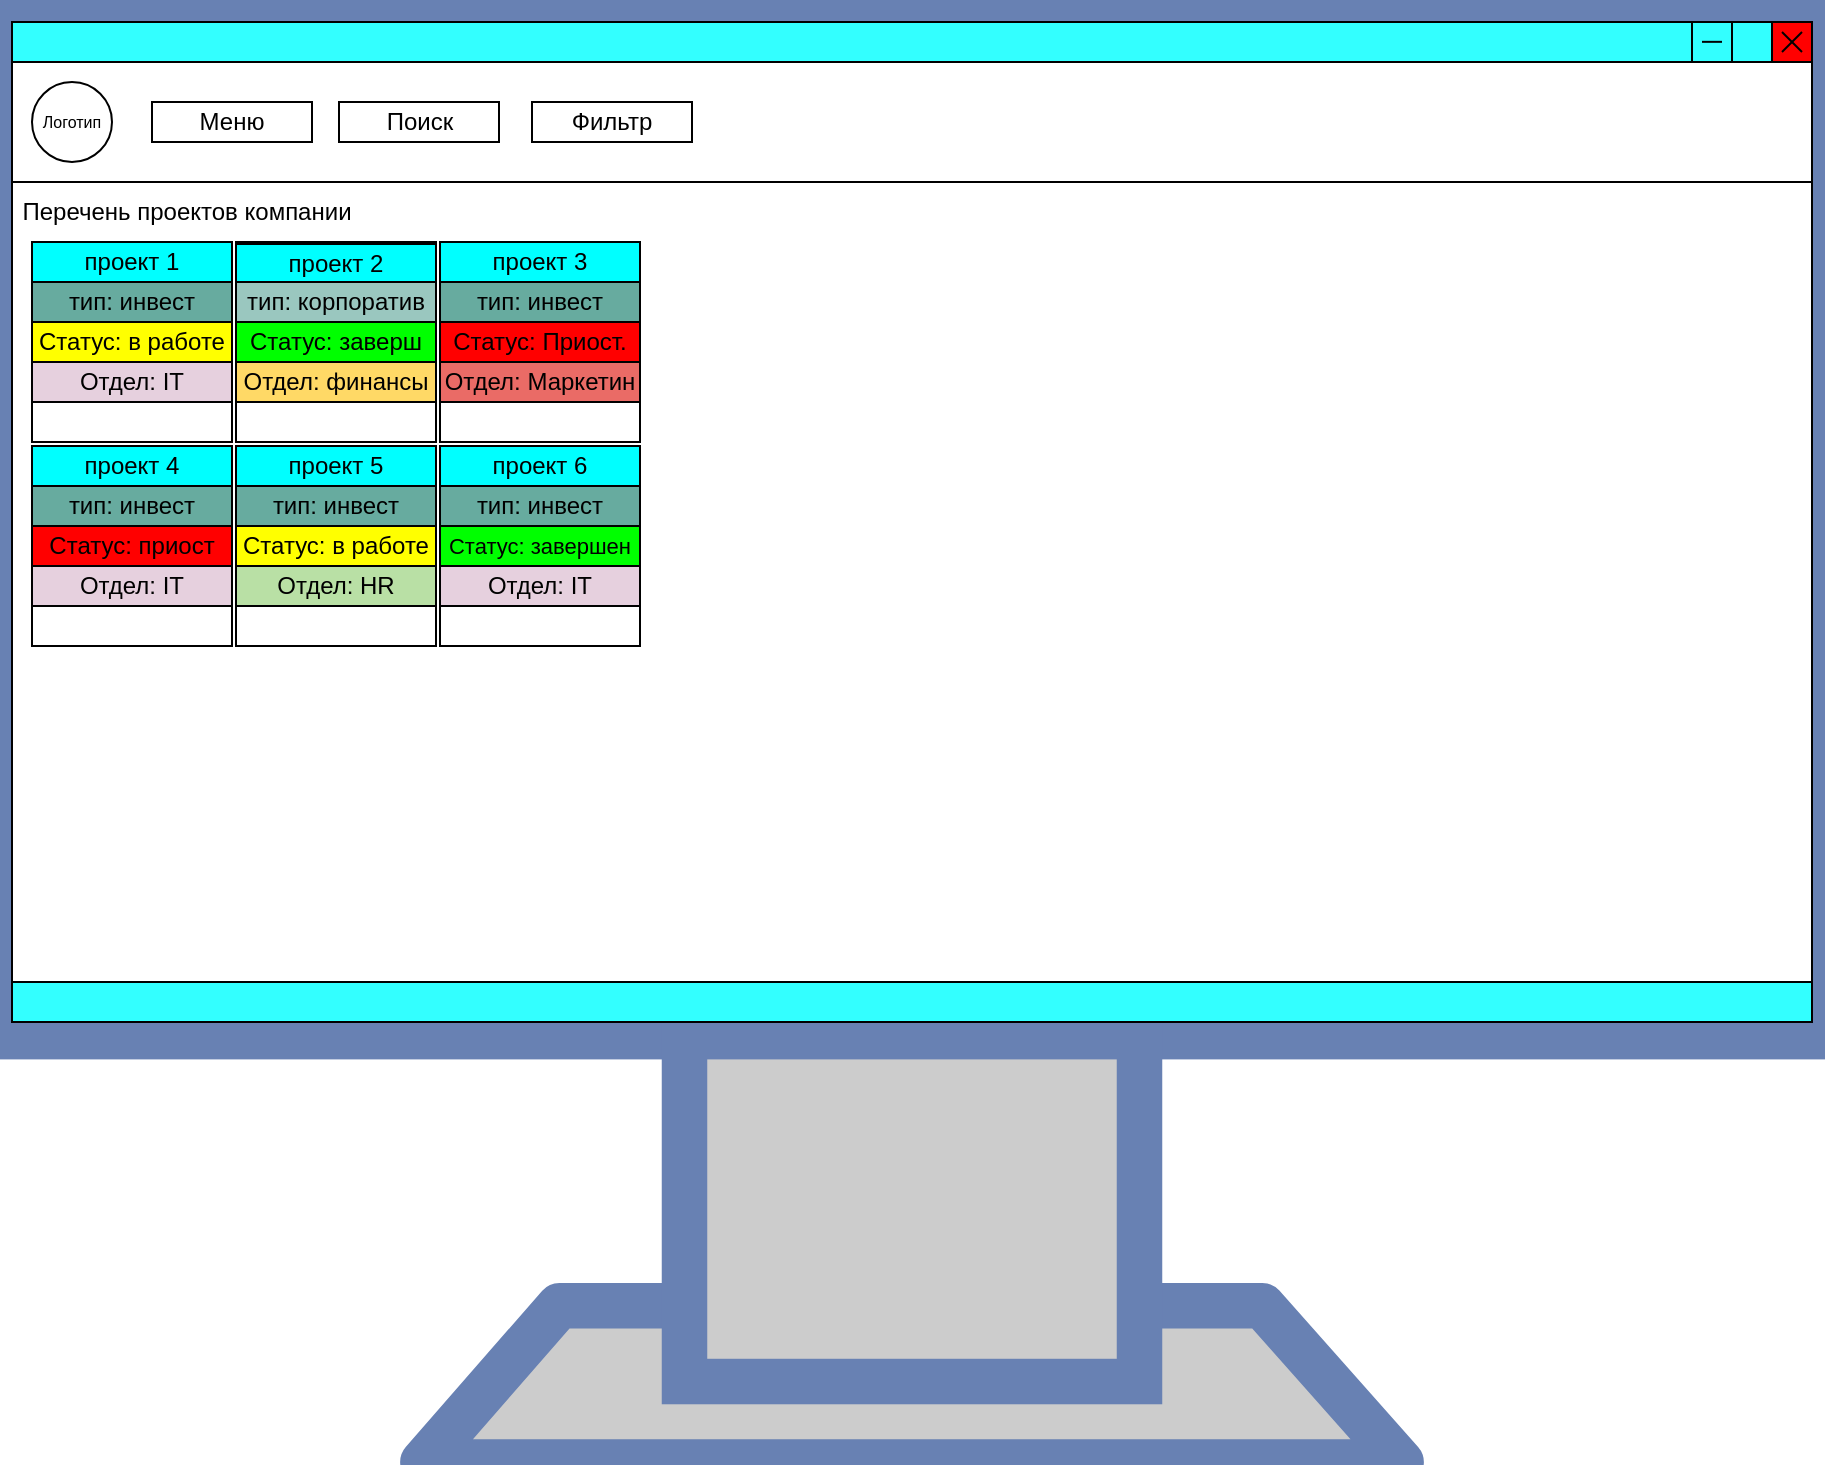<mxfile version="26.0.9" pages="3">
  <diagram name="Страница — 1" id="UEfIHANbcsyNOv-CU1tN">
    <mxGraphModel dx="2257" dy="825" grid="1" gridSize="10" guides="1" tooltips="1" connect="1" arrows="1" fold="1" page="1" pageScale="1" pageWidth="827" pageHeight="1169" math="0" shadow="0">
      <root>
        <mxCell id="0" />
        <mxCell id="1" parent="0" />
        <mxCell id="uPXOOa5ft-vx0bUtMvcS-1" value="" style="fontColor=#0066CC;verticalAlign=top;verticalLabelPosition=bottom;labelPosition=center;align=center;html=1;outlineConnect=0;fillColor=#CCCCCC;strokeColor=#6881B3;gradientColor=none;gradientDirection=north;strokeWidth=2;shape=mxgraph.networks.monitor;" vertex="1" parent="1">
          <mxGeometry x="-135" y="270" width="910" height="730" as="geometry" />
        </mxCell>
        <mxCell id="uPXOOa5ft-vx0bUtMvcS-2" value="" style="rounded=0;whiteSpace=wrap;html=1;fillColor=#33FFFF;gradientColor=none;" vertex="1" parent="1">
          <mxGeometry x="-130" y="280" width="900" height="500" as="geometry" />
        </mxCell>
        <mxCell id="uPXOOa5ft-vx0bUtMvcS-4" value="" style="rounded=0;whiteSpace=wrap;html=1;" vertex="1" parent="1">
          <mxGeometry x="-130" y="300" width="900" height="460" as="geometry" />
        </mxCell>
        <mxCell id="uPXOOa5ft-vx0bUtMvcS-5" value="" style="rounded=0;whiteSpace=wrap;html=1;fillColor=#FF0000;" vertex="1" parent="1">
          <mxGeometry x="750" y="280" width="20" height="20" as="geometry" />
        </mxCell>
        <mxCell id="uPXOOa5ft-vx0bUtMvcS-6" value="" style="rounded=0;whiteSpace=wrap;html=1;fillColor=#33FFFF;" vertex="1" parent="1">
          <mxGeometry x="730" y="280" width="20" height="20" as="geometry" />
        </mxCell>
        <mxCell id="uPXOOa5ft-vx0bUtMvcS-7" value="" style="rounded=0;whiteSpace=wrap;html=1;fillColor=#33FFFF;" vertex="1" parent="1">
          <mxGeometry x="710" y="280" width="20" height="20" as="geometry" />
        </mxCell>
        <mxCell id="uPXOOa5ft-vx0bUtMvcS-8" value="" style="endArrow=none;html=1;rounded=0;" edge="1" parent="1">
          <mxGeometry width="50" height="50" relative="1" as="geometry">
            <mxPoint x="755" y="295" as="sourcePoint" />
            <mxPoint x="765" y="285" as="targetPoint" />
          </mxGeometry>
        </mxCell>
        <mxCell id="uPXOOa5ft-vx0bUtMvcS-9" value="" style="endArrow=none;html=1;rounded=0;" edge="1" parent="1">
          <mxGeometry width="50" height="50" relative="1" as="geometry">
            <mxPoint x="765" y="295" as="sourcePoint" />
            <mxPoint x="755" y="285" as="targetPoint" />
          </mxGeometry>
        </mxCell>
        <mxCell id="uPXOOa5ft-vx0bUtMvcS-10" value="" style="endArrow=none;html=1;rounded=0;" edge="1" parent="1">
          <mxGeometry width="50" height="50" relative="1" as="geometry">
            <mxPoint x="715" y="289.92" as="sourcePoint" />
            <mxPoint x="725" y="289.92" as="targetPoint" />
          </mxGeometry>
        </mxCell>
        <mxCell id="uPXOOa5ft-vx0bUtMvcS-14" value="" style="rounded=0;whiteSpace=wrap;html=1;" vertex="1" parent="1">
          <mxGeometry x="-130" y="300" width="900" height="60" as="geometry" />
        </mxCell>
        <mxCell id="uPXOOa5ft-vx0bUtMvcS-16" value="Логотип" style="ellipse;whiteSpace=wrap;html=1;aspect=fixed;fontSize=8;" vertex="1" parent="1">
          <mxGeometry x="-120" y="310" width="40" height="40" as="geometry" />
        </mxCell>
        <mxCell id="uPXOOa5ft-vx0bUtMvcS-17" value="Перечень проектов компании" style="text;html=1;align=center;verticalAlign=middle;whiteSpace=wrap;rounded=0;" vertex="1" parent="1">
          <mxGeometry x="-135" y="360" width="185" height="30" as="geometry" />
        </mxCell>
        <mxCell id="uPXOOa5ft-vx0bUtMvcS-27" value="" style="whiteSpace=wrap;html=1;aspect=fixed;" vertex="1" parent="1">
          <mxGeometry x="-120" y="390" width="100" height="100" as="geometry" />
        </mxCell>
        <mxCell id="uPXOOa5ft-vx0bUtMvcS-28" value="" style="whiteSpace=wrap;html=1;aspect=fixed;" vertex="1" parent="1">
          <mxGeometry x="-18" y="390" width="100" height="100" as="geometry" />
        </mxCell>
        <mxCell id="uPXOOa5ft-vx0bUtMvcS-29" value="" style="whiteSpace=wrap;html=1;aspect=fixed;" vertex="1" parent="1">
          <mxGeometry x="84" y="390" width="100" height="100" as="geometry" />
        </mxCell>
        <mxCell id="uPXOOa5ft-vx0bUtMvcS-30" value="" style="whiteSpace=wrap;html=1;aspect=fixed;" vertex="1" parent="1">
          <mxGeometry x="-120" y="492" width="100" height="100" as="geometry" />
        </mxCell>
        <mxCell id="uPXOOa5ft-vx0bUtMvcS-31" value="" style="whiteSpace=wrap;html=1;aspect=fixed;" vertex="1" parent="1">
          <mxGeometry x="-18" y="492" width="100" height="100" as="geometry" />
        </mxCell>
        <mxCell id="uPXOOa5ft-vx0bUtMvcS-32" value="" style="whiteSpace=wrap;html=1;aspect=fixed;" vertex="1" parent="1">
          <mxGeometry x="84" y="492" width="100" height="100" as="geometry" />
        </mxCell>
        <mxCell id="uPXOOa5ft-vx0bUtMvcS-33" value="проект 1&lt;span style=&quot;color: rgba(0, 0, 0, 0); font-family: monospace; font-size: 0px; text-align: start; text-wrap: nowrap;&quot;&gt;%3CmxGraphModel%3E%3Croot%3E%3CmxCell%20id%3D%220%22%2F%3E%3CmxCell%20id%3D%221%22%20parent%3D%220%22%2F%3E%3CmxCell%20id%3D%222%22%20value%3D%22%22%20style%3D%22whiteSpace%3Dwrap%3Bhtml%3D1%3Baspect%3Dfixed%3B%22%20vertex%3D%221%22%20parent%3D%221%22%3E%3CmxGeometry%20x%3D%22-120%22%20y%3D%22390%22%20width%3D%22100%22%20height%3D%22100%22%20as%3D%22geometry%22%2F%3E%3C%2FmxCell%3E%3C%2Froot%3E%3C%2FmxGraphModel%3E&lt;/span&gt;" style="rounded=0;whiteSpace=wrap;html=1;fillColor=#00FFFF;" vertex="1" parent="1">
          <mxGeometry x="-120" y="390" width="100" height="20" as="geometry" />
        </mxCell>
        <mxCell id="uPXOOa5ft-vx0bUtMvcS-34" value="проект 3&lt;span style=&quot;color: rgba(0, 0, 0, 0); font-family: monospace; font-size: 0px; text-align: start; text-wrap: nowrap;&quot;&gt;%3CmxGraphModel%3E%3Croot%3E%3CmxCell%20id%3D%220%22%2F%3E%3CmxCell%20id%3D%221%22%20parent%3D%220%22%2F%3E%3CmxCell%20id%3D%222%22%20value%3D%22%22%20style%3D%22whiteSpace%3Dwrap%3Bhtml%3D1%3Baspect%3Dfixed%3B%22%20vertex%3D%221%22%20parent%3D%221%22%3E%3CmxGeometry%20x%3D%22-120%22%20y%3D%22390%22%20width%3D%22100%22%20height%3D%22100%22%20as%3D%22geometry%22%2F%3E%3C%2FmxCell%3E%3C%2Froot%3E%3C%2FmxGraphModel%3E&lt;/span&gt;" style="rounded=0;whiteSpace=wrap;html=1;fillColor=#00FFFF;" vertex="1" parent="1">
          <mxGeometry x="84" y="390" width="100" height="20" as="geometry" />
        </mxCell>
        <mxCell id="uPXOOa5ft-vx0bUtMvcS-35" value="проект 6&lt;span style=&quot;color: rgba(0, 0, 0, 0); font-family: monospace; font-size: 0px; text-align: start; text-wrap: nowrap;&quot;&gt;%3CmxGraphModel%3E%3Croot%3E%3CmxCell%20id%3D%220%22%2F%3E%3CmxCell%20id%3D%221%22%20parent%3D%220%22%2F%3E%3CmxCell%20id%3D%222%22%20value%3D%22%22%20style%3D%22whiteSpace%3Dwrap%3Bhtml%3D1%3Baspect%3Dfixed%3B%22%20vertex%3D%221%22%20parent%3D%221%22%3E%3CmxGeometry%20x%3D%22-120%22%20y%3D%22390%22%20width%3D%22100%22%20height%3D%22100%22%20as%3D%22geometry%22%2F%3E%3C%2FmxCell%3E%3C%2Froot%3E%3C%2FmxGraphModel%3E&lt;/span&gt;" style="rounded=0;whiteSpace=wrap;html=1;fillColor=#00FFFF;" vertex="1" parent="1">
          <mxGeometry x="84" y="492" width="100" height="20" as="geometry" />
        </mxCell>
        <mxCell id="uPXOOa5ft-vx0bUtMvcS-36" value="проект 5&lt;span style=&quot;color: rgba(0, 0, 0, 0); font-family: monospace; font-size: 0px; text-align: start; text-wrap: nowrap;&quot;&gt;%3CmxGraphModel%3E%3Croot%3E%3CmxCell%20id%3D%220%22%2F%3E%3CmxCell%20id%3D%221%22%20parent%3D%220%22%2F%3E%3CmxCell%20id%3D%222%22%20value%3D%22%22%20style%3D%22whiteSpace%3Dwrap%3Bhtml%3D1%3Baspect%3Dfixed%3B%22%20vertex%3D%221%22%20parent%3D%221%22%3E%3CmxGeometry%20x%3D%22-120%22%20y%3D%22390%22%20width%3D%22100%22%20height%3D%22100%22%20as%3D%22geometry%22%2F%3E%3C%2FmxCell%3E%3C%2Froot%3E%3C%2FmxGraphModel%3E&lt;/span&gt;" style="rounded=0;whiteSpace=wrap;html=1;fillColor=#00FFFF;" vertex="1" parent="1">
          <mxGeometry x="-18" y="492" width="100" height="20" as="geometry" />
        </mxCell>
        <mxCell id="uPXOOa5ft-vx0bUtMvcS-37" value="проект 4&lt;span style=&quot;color: rgba(0, 0, 0, 0); font-family: monospace; font-size: 0px; text-align: start; text-wrap: nowrap;&quot;&gt;%3CmxGraphModel%3E%3Croot%3E%3CmxCell%20id%3D%220%22%2F%3E%3CmxCell%20id%3D%221%22%20parent%3D%220%22%2F%3E%3CmxCell%20id%3D%222%22%20value%3D%22%22%20style%3D%22whiteSpace%3Dwrap%3Bhtml%3D1%3Baspect%3Dfixed%3B%22%20vertex%3D%221%22%20parent%3D%221%22%3E%3CmxGeometry%20x%3D%22-120%22%20y%3D%22390%22%20width%3D%22100%22%20height%3D%22100%22%20as%3D%22geometry%22%2F%3E%3C%2FmxCell%3E%3C%2Froot%3E%3C%2FmxGraphModel%3E&lt;/span&gt;" style="rounded=0;whiteSpace=wrap;html=1;fillColor=#00FFFF;" vertex="1" parent="1">
          <mxGeometry x="-120" y="492" width="100" height="20" as="geometry" />
        </mxCell>
        <mxCell id="uPXOOa5ft-vx0bUtMvcS-38" value="проект 2&lt;span style=&quot;color: rgba(0, 0, 0, 0); font-family: monospace; font-size: 0px; text-align: start; text-wrap: nowrap;&quot;&gt;%3CmxGraphModel%3E%3Croot%3E%3CmxCell%20id%3D%220%22%2F%3E%3CmxCell%20id%3D%221%22%20parent%3D%220%22%2F%3E%3CmxCell%20id%3D%222%22%20value%3D%22%22%20style%3D%22whiteSpace%3Dwrap%3Bhtml%3D1%3Baspect%3Dfixed%3B%22%20vertex%3D%221%22%20parent%3D%221%22%3E%3CmxGeometry%20x%3D%22-120%22%20y%3D%22390%22%20width%3D%22100%22%20height%3D%22100%22%20as%3D%22geometry%22%2F%3E%3C%2FmxCell%3E%3C%2Froot%3E%3C%2FmxGraphModel%3E&lt;/span&gt;" style="rounded=0;whiteSpace=wrap;html=1;fillColor=#00FFFF;" vertex="1" parent="1">
          <mxGeometry x="-18" y="391" width="100" height="20" as="geometry" />
        </mxCell>
        <mxCell id="uPXOOa5ft-vx0bUtMvcS-39" value="тип: инвест" style="rounded=0;whiteSpace=wrap;html=1;fillColor=#67AB9F;" vertex="1" parent="1">
          <mxGeometry x="-120" y="410" width="100" height="20" as="geometry" />
        </mxCell>
        <mxCell id="uPXOOa5ft-vx0bUtMvcS-40" value="Статус: в работе" style="rounded=0;whiteSpace=wrap;html=1;fillColor=#FFFF00;" vertex="1" parent="1">
          <mxGeometry x="-120" y="430" width="100" height="20" as="geometry" />
        </mxCell>
        <mxCell id="uPXOOa5ft-vx0bUtMvcS-41" value="Отдел: IT" style="rounded=0;whiteSpace=wrap;html=1;fillColor=#E6D0DE;" vertex="1" parent="1">
          <mxGeometry x="-120" y="450" width="100" height="20" as="geometry" />
        </mxCell>
        <mxCell id="uPXOOa5ft-vx0bUtMvcS-42" value="тип: корпоратив" style="rounded=0;whiteSpace=wrap;html=1;fillColor=#9AC7BF;" vertex="1" parent="1">
          <mxGeometry x="-18" y="410" width="100" height="20" as="geometry" />
        </mxCell>
        <mxCell id="uPXOOa5ft-vx0bUtMvcS-43" value="Статус: заверш" style="rounded=0;whiteSpace=wrap;html=1;fillColor=#00FF00;" vertex="1" parent="1">
          <mxGeometry x="-18" y="430" width="100" height="20" as="geometry" />
        </mxCell>
        <mxCell id="uPXOOa5ft-vx0bUtMvcS-44" value="Отдел: финансы" style="rounded=0;whiteSpace=wrap;html=1;fillColor=#FFD966;" vertex="1" parent="1">
          <mxGeometry x="-18" y="450" width="100" height="20" as="geometry" />
        </mxCell>
        <mxCell id="uPXOOa5ft-vx0bUtMvcS-45" value="тип: инвест" style="rounded=0;whiteSpace=wrap;html=1;fillColor=#67AB9F;" vertex="1" parent="1">
          <mxGeometry x="84" y="410" width="100" height="20" as="geometry" />
        </mxCell>
        <mxCell id="uPXOOa5ft-vx0bUtMvcS-46" value="Статус: Приост." style="rounded=0;whiteSpace=wrap;html=1;fillColor=#FF0000;" vertex="1" parent="1">
          <mxGeometry x="84" y="430" width="100" height="20" as="geometry" />
        </mxCell>
        <mxCell id="uPXOOa5ft-vx0bUtMvcS-47" value="Отдел: Маркетин" style="rounded=0;whiteSpace=wrap;html=1;fillColor=#EA6B66;" vertex="1" parent="1">
          <mxGeometry x="84" y="450" width="100" height="20" as="geometry" />
        </mxCell>
        <mxCell id="uPXOOa5ft-vx0bUtMvcS-48" value="тип: инвест" style="rounded=0;whiteSpace=wrap;html=1;fillColor=#67AB9F;" vertex="1" parent="1">
          <mxGeometry x="84" y="512" width="100" height="20" as="geometry" />
        </mxCell>
        <mxCell id="uPXOOa5ft-vx0bUtMvcS-49" value="&lt;font style=&quot;font-size: 11px;&quot;&gt;Статус: завершен&lt;/font&gt;" style="rounded=0;whiteSpace=wrap;html=1;fillColor=#00FF00;" vertex="1" parent="1">
          <mxGeometry x="84" y="532" width="100" height="20" as="geometry" />
        </mxCell>
        <mxCell id="uPXOOa5ft-vx0bUtMvcS-50" value="Отдел: IT" style="rounded=0;whiteSpace=wrap;html=1;fillColor=#E6D0DE;" vertex="1" parent="1">
          <mxGeometry x="84" y="552" width="100" height="20" as="geometry" />
        </mxCell>
        <mxCell id="uPXOOa5ft-vx0bUtMvcS-51" value="тип: инвест" style="rounded=0;whiteSpace=wrap;html=1;fillColor=#67AB9F;" vertex="1" parent="1">
          <mxGeometry x="-18" y="512" width="100" height="20" as="geometry" />
        </mxCell>
        <mxCell id="uPXOOa5ft-vx0bUtMvcS-52" value="Статус: в работе" style="rounded=0;whiteSpace=wrap;html=1;fillColor=#FFFF00;" vertex="1" parent="1">
          <mxGeometry x="-18" y="532" width="100" height="20" as="geometry" />
        </mxCell>
        <mxCell id="uPXOOa5ft-vx0bUtMvcS-53" value="Отдел: HR" style="rounded=0;whiteSpace=wrap;html=1;fillColor=#B9E0A5;" vertex="1" parent="1">
          <mxGeometry x="-18" y="552" width="100" height="20" as="geometry" />
        </mxCell>
        <mxCell id="uPXOOa5ft-vx0bUtMvcS-54" value="тип: инвест" style="rounded=0;whiteSpace=wrap;html=1;fillColor=#67AB9F;" vertex="1" parent="1">
          <mxGeometry x="-120" y="512" width="100" height="20" as="geometry" />
        </mxCell>
        <mxCell id="uPXOOa5ft-vx0bUtMvcS-55" value="Статус: приост" style="rounded=0;whiteSpace=wrap;html=1;fillColor=#FF0000;" vertex="1" parent="1">
          <mxGeometry x="-120" y="532" width="100" height="20" as="geometry" />
        </mxCell>
        <mxCell id="uPXOOa5ft-vx0bUtMvcS-56" value="Отдел: IT" style="rounded=0;whiteSpace=wrap;html=1;fillColor=#E6D0DE;" vertex="1" parent="1">
          <mxGeometry x="-120" y="552" width="100" height="20" as="geometry" />
        </mxCell>
        <mxCell id="MCLhnKrlaNXqN0JRqumL-1" value="Меню" style="rounded=0;whiteSpace=wrap;html=1;" vertex="1" parent="1">
          <mxGeometry x="-60" y="320" width="80" height="20" as="geometry" />
        </mxCell>
        <mxCell id="MCLhnKrlaNXqN0JRqumL-2" value="Поиск" style="rounded=0;whiteSpace=wrap;html=1;" vertex="1" parent="1">
          <mxGeometry x="33.5" y="320" width="80" height="20" as="geometry" />
        </mxCell>
        <mxCell id="MCLhnKrlaNXqN0JRqumL-3" value="Фильтр" style="rounded=0;whiteSpace=wrap;html=1;" vertex="1" parent="1">
          <mxGeometry x="130" y="320" width="80" height="20" as="geometry" />
        </mxCell>
      </root>
    </mxGraphModel>
  </diagram>
  <diagram id="kqtxQI3SDFBTTfoPvkWn" name="Страница — 2">
    <mxGraphModel dx="4076" dy="920" grid="1" gridSize="10" guides="1" tooltips="1" connect="1" arrows="1" fold="1" page="1" pageScale="1" pageWidth="827" pageHeight="1169" math="0" shadow="0">
      <root>
        <mxCell id="0" />
        <mxCell id="1" parent="0" />
        <mxCell id="K-C7AdIlWcm5XO7sy-5D-126" value="" style="fontColor=#0066CC;verticalAlign=top;verticalLabelPosition=bottom;labelPosition=center;align=center;html=1;outlineConnect=0;fillColor=#CCCCCC;strokeColor=#6881B3;gradientColor=none;gradientDirection=north;strokeWidth=2;shape=mxgraph.networks.monitor;movable=0;resizable=0;rotatable=0;deletable=0;editable=0;locked=1;connectable=0;" vertex="1" parent="1">
          <mxGeometry x="-1810" y="190" width="910" height="730" as="geometry" />
        </mxCell>
        <mxCell id="K-C7AdIlWcm5XO7sy-5D-127" value="" style="rounded=0;whiteSpace=wrap;html=1;fillColor=#33FFFF;gradientColor=none;movable=0;resizable=0;rotatable=0;deletable=0;editable=0;locked=1;connectable=0;" vertex="1" parent="1">
          <mxGeometry x="-1805" y="200" width="900" height="500" as="geometry" />
        </mxCell>
        <mxCell id="K-C7AdIlWcm5XO7sy-5D-128" value="" style="rounded=0;whiteSpace=wrap;html=1;movable=0;resizable=0;rotatable=0;deletable=0;editable=0;locked=1;connectable=0;" vertex="1" parent="1">
          <mxGeometry x="-1805" y="220" width="900" height="460" as="geometry" />
        </mxCell>
        <mxCell id="K-C7AdIlWcm5XO7sy-5D-129" value="" style="rounded=0;whiteSpace=wrap;html=1;fillColor=#FF0000;movable=0;resizable=0;rotatable=0;deletable=0;editable=0;locked=1;connectable=0;" vertex="1" parent="1">
          <mxGeometry x="-925" y="200" width="20" height="20" as="geometry" />
        </mxCell>
        <mxCell id="K-C7AdIlWcm5XO7sy-5D-130" value="" style="rounded=0;whiteSpace=wrap;html=1;fillColor=#33FFFF;movable=0;resizable=0;rotatable=0;deletable=0;editable=0;locked=1;connectable=0;" vertex="1" parent="1">
          <mxGeometry x="-945" y="200" width="20" height="20" as="geometry" />
        </mxCell>
        <mxCell id="K-C7AdIlWcm5XO7sy-5D-131" value="" style="rounded=0;whiteSpace=wrap;html=1;fillColor=#33FFFF;movable=0;resizable=0;rotatable=0;deletable=0;editable=0;locked=1;connectable=0;" vertex="1" parent="1">
          <mxGeometry x="-965" y="200" width="20" height="20" as="geometry" />
        </mxCell>
        <mxCell id="K-C7AdIlWcm5XO7sy-5D-132" value="" style="endArrow=none;html=1;rounded=0;movable=0;resizable=0;rotatable=0;deletable=0;editable=0;locked=1;connectable=0;" edge="1" parent="1">
          <mxGeometry width="50" height="50" relative="1" as="geometry">
            <mxPoint x="-920" y="215" as="sourcePoint" />
            <mxPoint x="-910" y="205" as="targetPoint" />
          </mxGeometry>
        </mxCell>
        <mxCell id="K-C7AdIlWcm5XO7sy-5D-133" value="" style="endArrow=none;html=1;rounded=0;movable=0;resizable=0;rotatable=0;deletable=0;editable=0;locked=1;connectable=0;" edge="1" parent="1">
          <mxGeometry width="50" height="50" relative="1" as="geometry">
            <mxPoint x="-910" y="215" as="sourcePoint" />
            <mxPoint x="-920" y="205" as="targetPoint" />
          </mxGeometry>
        </mxCell>
        <mxCell id="K-C7AdIlWcm5XO7sy-5D-134" value="" style="endArrow=none;html=1;rounded=0;movable=0;resizable=0;rotatable=0;deletable=0;editable=0;locked=1;connectable=0;" edge="1" parent="1">
          <mxGeometry width="50" height="50" relative="1" as="geometry">
            <mxPoint x="-960" y="209.92" as="sourcePoint" />
            <mxPoint x="-950" y="209.92" as="targetPoint" />
          </mxGeometry>
        </mxCell>
        <mxCell id="K-C7AdIlWcm5XO7sy-5D-135" value="" style="rounded=0;whiteSpace=wrap;html=1;movable=0;resizable=0;rotatable=0;deletable=0;editable=0;locked=1;connectable=0;" vertex="1" parent="1">
          <mxGeometry x="-1805" y="220" width="900" height="60" as="geometry" />
        </mxCell>
        <mxCell id="K-C7AdIlWcm5XO7sy-5D-136" value="Логотип" style="ellipse;whiteSpace=wrap;html=1;aspect=fixed;fontSize=8;movable=0;resizable=0;rotatable=0;deletable=0;editable=0;locked=1;connectable=0;" vertex="1" parent="1">
          <mxGeometry x="-1795" y="230" width="40" height="40" as="geometry" />
        </mxCell>
        <mxCell id="K-C7AdIlWcm5XO7sy-5D-137" value="&lt;font style=&quot;font-size: 10px;&quot;&gt;Название проекта&lt;/font&gt;" style="rounded=0;whiteSpace=wrap;html=1;movable=0;resizable=0;rotatable=0;deletable=0;editable=0;locked=1;connectable=0;" vertex="1" parent="1">
          <mxGeometry x="-1795" y="280" width="93" height="20" as="geometry" />
        </mxCell>
        <mxCell id="K-C7AdIlWcm5XO7sy-5D-138" value="Руководитель" style="rounded=0;whiteSpace=wrap;html=1;movable=0;resizable=0;rotatable=0;deletable=0;editable=0;locked=1;connectable=0;" vertex="1" parent="1">
          <mxGeometry x="-1702" y="280" width="90" height="20" as="geometry" />
        </mxCell>
        <mxCell id="K-C7AdIlWcm5XO7sy-5D-139" value="Сроки" style="rounded=0;whiteSpace=wrap;html=1;movable=0;resizable=0;rotatable=0;deletable=0;editable=0;locked=1;connectable=0;" vertex="1" parent="1">
          <mxGeometry x="-1612" y="280" width="90" height="20" as="geometry" />
        </mxCell>
        <mxCell id="K-C7AdIlWcm5XO7sy-5D-140" value="Статус" style="rounded=0;whiteSpace=wrap;html=1;movable=0;resizable=0;rotatable=0;deletable=0;editable=0;locked=1;connectable=0;" vertex="1" parent="1">
          <mxGeometry x="-1522" y="280" width="83" height="20" as="geometry" />
        </mxCell>
        <mxCell id="K-C7AdIlWcm5XO7sy-5D-141" value="" style="rounded=0;whiteSpace=wrap;html=1;movable=0;resizable=0;rotatable=0;deletable=0;editable=0;locked=1;connectable=0;" vertex="1" parent="1">
          <mxGeometry x="-1795" y="330" width="393" height="80" as="geometry" />
        </mxCell>
        <mxCell id="K-C7AdIlWcm5XO7sy-5D-142" value="Планирование" style="rounded=0;whiteSpace=wrap;html=1;movable=0;resizable=0;rotatable=0;deletable=0;editable=0;locked=1;connectable=0;" vertex="1" parent="1">
          <mxGeometry x="-1795" y="310" width="90" height="20" as="geometry" />
        </mxCell>
        <mxCell id="K-C7AdIlWcm5XO7sy-5D-143" value="Задача Х&lt;br&gt;Руководитель:&amp;nbsp; A&lt;div&gt;&lt;span style=&quot;background-color: transparent; color: light-dark(rgb(0, 0, 0), rgb(255, 255, 255));&quot;&gt;Сроки: дата&lt;/span&gt;&lt;span style=&quot;background-color: transparent; text-wrap: nowrap; color: rgba(0, 0, 0, 0); font-family: monospace; font-size: 0px; text-align: start;&quot;&gt;%3CmxGraphModel%3E%3Croot%3E%3CmxCell%20id%3D%220%22%2F%3E%3CmxCell%20id%3D%221%22%20parent%3D%220%22%2F%3E%3CmxCell%20id%3D%222%22%20value%3D%22%22%20style%3D%22whiteSpace%3Dwrap%3Bhtml%3D1%3Baspect%3Dfixed%3B%22%20vertex%3D%221%22%20parent%3D%221%22%3E%3CmxGeometry%20x%3D%22-853%22%20y%3D%22330%22%20width%3D%2280%22%20height%3D%2280%22%20as%3D%22geometry%22%2F%3E%3C%2FmxCell%3E%3C%2Froot%3E%3C%2FmxGraphModel%3E&lt;/span&gt;&lt;/div&gt;" style="rounded=0;whiteSpace=wrap;html=1;movable=0;resizable=0;rotatable=0;deletable=0;editable=0;locked=1;connectable=0;" vertex="1" parent="1">
          <mxGeometry x="-1795" y="330" width="133" height="80" as="geometry" />
        </mxCell>
        <mxCell id="K-C7AdIlWcm5XO7sy-5D-144" value="Задача Y&lt;br&gt;Руководитель: B&lt;div&gt;Сроки: дата&lt;span style=&quot;color: rgba(0, 0, 0, 0); font-family: monospace; font-size: 0px; text-align: start; text-wrap: nowrap; background-color: transparent;&quot;&gt;%3CmxGraphModel%3E%3Croot%3E%3CmxCell%20id%3D%220%22%2F%3E%3CmxCell%20id%3D%221%22%20parent%3D%220%22%2F%3E%3CmxCell%20id%3D%222%22%20value%3D%22%22%20style%3D%22whiteSpace%3Dwrap%3Bhtml%3D1%3Baspect%3Dfixed%3B%22%20vertex%3D%221%22%20parent%3D%221%22%3E%3CmxGeometry%20x%3D%22-853%22%20y%3D%22330%22%20width%3D%2280%22%20height%3D%2280%22%20as%3D%22geometry%22%2F%3E%3C%2FmxCell%3E%3C%2Froot%3E%3C%2FmxGraphModel%3E&lt;/span&gt;&lt;/div&gt;" style="rounded=0;whiteSpace=wrap;html=1;movable=0;resizable=0;rotatable=0;deletable=0;editable=0;locked=1;connectable=0;" vertex="1" parent="1">
          <mxGeometry x="-1662" y="330" width="133" height="80" as="geometry" />
        </mxCell>
        <mxCell id="K-C7AdIlWcm5XO7sy-5D-145" value="Задача Z&lt;br&gt;Руководитель: C&lt;div&gt;&lt;span style=&quot;background-color: transparent; color: light-dark(rgb(0, 0, 0), rgb(255, 255, 255));&quot;&gt;Сроки: дата&lt;/span&gt;&lt;span style=&quot;background-color: transparent; text-wrap: nowrap; color: rgba(0, 0, 0, 0); font-family: monospace; font-size: 0px; text-align: start;&quot;&gt;%3CmxGraphModel%3E%3Croot%3E%3CmxCell%20id%3D%220%22%2F%3E%3CmxCell%20id%3D%221%22%20parent%3D%220%22%2F%3E%3CmxCell%20id%3D%222%22%20value%3D%22%22%20style%3D%22whiteSpace%3Dwrap%3Bhtml%3D1%3Baspect%3Dfixed%3B%22%20vertex%3D%221%22%20parent%3D%221%22%3E%3CmxGeometry%20x%3D%22-853%22%20y%3D%22330%22%20width%3D%2280%22%20height%3D%2280%22%20as%3D%22geometry%22%2F%3E%3C%2FmxCell%3E%3C%2Froot%3E%3C%2FmxGraphModel%3E&lt;/span&gt;&lt;/div&gt;" style="rounded=0;whiteSpace=wrap;html=1;movable=0;resizable=0;rotatable=0;deletable=0;editable=0;locked=1;connectable=0;" vertex="1" parent="1">
          <mxGeometry x="-1532" y="330" width="133" height="80" as="geometry" />
        </mxCell>
        <mxCell id="K-C7AdIlWcm5XO7sy-5D-146" value="" style="rounded=0;whiteSpace=wrap;html=1;movable=0;resizable=0;rotatable=0;deletable=0;editable=0;locked=1;connectable=0;" vertex="1" parent="1">
          <mxGeometry x="-1795" y="440" width="393" height="80" as="geometry" />
        </mxCell>
        <mxCell id="K-C7AdIlWcm5XO7sy-5D-147" value="Разработка" style="rounded=0;whiteSpace=wrap;html=1;movable=0;resizable=0;rotatable=0;deletable=0;editable=0;locked=1;connectable=0;" vertex="1" parent="1">
          <mxGeometry x="-1795" y="420" width="90" height="20" as="geometry" />
        </mxCell>
        <mxCell id="K-C7AdIlWcm5XO7sy-5D-148" value="Задача Y&lt;br&gt;Руководитель: B&lt;div&gt;Сроки: дата&lt;span style=&quot;color: rgba(0, 0, 0, 0); font-family: monospace; font-size: 0px; text-align: start; text-wrap: nowrap; background-color: transparent;&quot;&gt;%3CmxGraphModel%3E%3Croot%3E%3CmxCell%20id%3D%220%22%2F%3E%3CmxCell%20id%3D%221%22%20parent%3D%220%22%2F%3E%3CmxCell%20id%3D%222%22%20value%3D%22%22%20style%3D%22whiteSpace%3Dwrap%3Bhtml%3D1%3Baspect%3Dfixed%3B%22%20vertex%3D%221%22%20parent%3D%221%22%3E%3CmxGeometry%20x%3D%22-853%22%20y%3D%22330%22%20width%3D%2280%22%20height%3D%2280%22%20as%3D%22geometry%22%2F%3E%3C%2FmxCell%3E%3C%2Froot%3E%3C%2FmxGraphModel%3E&lt;/span&gt;&lt;/div&gt;" style="rounded=0;whiteSpace=wrap;html=1;movable=0;resizable=0;rotatable=0;deletable=0;editable=0;locked=1;connectable=0;" vertex="1" parent="1">
          <mxGeometry x="-1662" y="440" width="133" height="80" as="geometry" />
        </mxCell>
        <mxCell id="K-C7AdIlWcm5XO7sy-5D-149" value="Задача Z&lt;br&gt;Руководитель: C&lt;div&gt;&lt;span style=&quot;background-color: transparent; color: light-dark(rgb(0, 0, 0), rgb(255, 255, 255));&quot;&gt;Сроки: дата&lt;/span&gt;&lt;span style=&quot;background-color: transparent; text-wrap: nowrap; color: rgba(0, 0, 0, 0); font-family: monospace; font-size: 0px; text-align: start;&quot;&gt;%3CmxGraphModel%3E%3Croot%3E%3CmxCell%20id%3D%220%22%2F%3E%3CmxCell%20id%3D%221%22%20parent%3D%220%22%2F%3E%3CmxCell%20id%3D%222%22%20value%3D%22%22%20style%3D%22whiteSpace%3Dwrap%3Bhtml%3D1%3Baspect%3Dfixed%3B%22%20vertex%3D%221%22%20parent%3D%221%22%3E%3CmxGeometry%20x%3D%22-853%22%20y%3D%22330%22%20width%3D%2280%22%20height%3D%2280%22%20as%3D%22geometry%22%2F%3E%3C%2FmxCell%3E%3C%2Froot%3E%3C%2FmxGraphModel%3E&lt;/span&gt;&lt;/div&gt;" style="rounded=0;whiteSpace=wrap;html=1;movable=0;resizable=0;rotatable=0;deletable=0;editable=0;locked=1;connectable=0;" vertex="1" parent="1">
          <mxGeometry x="-1532" y="440" width="133" height="80" as="geometry" />
        </mxCell>
        <mxCell id="K-C7AdIlWcm5XO7sy-5D-150" value="" style="rounded=0;whiteSpace=wrap;html=1;movable=0;resizable=0;rotatable=0;deletable=0;editable=0;locked=1;connectable=0;" vertex="1" parent="1">
          <mxGeometry x="-1795" y="555" width="393" height="80" as="geometry" />
        </mxCell>
        <mxCell id="K-C7AdIlWcm5XO7sy-5D-151" value="Тестирование" style="rounded=0;whiteSpace=wrap;html=1;movable=0;resizable=0;rotatable=0;deletable=0;editable=0;locked=1;connectable=0;" vertex="1" parent="1">
          <mxGeometry x="-1795" y="535" width="90" height="20" as="geometry" />
        </mxCell>
        <mxCell id="K-C7AdIlWcm5XO7sy-5D-152" value="Задача Y&lt;br&gt;Руководитель: B&lt;div&gt;Сроки: дата&lt;span style=&quot;color: rgba(0, 0, 0, 0); font-family: monospace; font-size: 0px; text-align: start; text-wrap: nowrap; background-color: transparent;&quot;&gt;%3CmxGraphModel%3E%3Croot%3E%3CmxCell%20id%3D%220%22%2F%3E%3CmxCell%20id%3D%221%22%20parent%3D%220%22%2F%3E%3CmxCell%20id%3D%222%22%20value%3D%22%22%20style%3D%22whiteSpace%3Dwrap%3Bhtml%3D1%3Baspect%3Dfixed%3B%22%20vertex%3D%221%22%20parent%3D%221%22%3E%3CmxGeometry%20x%3D%22-853%22%20y%3D%22330%22%20width%3D%2280%22%20height%3D%2280%22%20as%3D%22geometry%22%2F%3E%3C%2FmxCell%3E%3C%2Froot%3E%3C%2FmxGraphModel%3E&lt;/span&gt;&lt;/div&gt;" style="rounded=0;whiteSpace=wrap;html=1;movable=0;resizable=0;rotatable=0;deletable=0;editable=0;locked=1;connectable=0;" vertex="1" parent="1">
          <mxGeometry x="-1662" y="555" width="133" height="80" as="geometry" />
        </mxCell>
        <mxCell id="K-C7AdIlWcm5XO7sy-5D-153" value="Задача Z&lt;br&gt;Руководитель: C&lt;div&gt;&lt;span style=&quot;background-color: transparent; color: light-dark(rgb(0, 0, 0), rgb(255, 255, 255));&quot;&gt;Сроки: дата&lt;/span&gt;&lt;span style=&quot;background-color: transparent; text-wrap: nowrap; color: rgba(0, 0, 0, 0); font-family: monospace; font-size: 0px; text-align: start;&quot;&gt;%3CmxGraphModel%3E%3Croot%3E%3CmxCell%20id%3D%220%22%2F%3E%3CmxCell%20id%3D%221%22%20parent%3D%220%22%2F%3E%3CmxCell%20id%3D%222%22%20value%3D%22%22%20style%3D%22whiteSpace%3Dwrap%3Bhtml%3D1%3Baspect%3Dfixed%3B%22%20vertex%3D%221%22%20parent%3D%221%22%3E%3CmxGeometry%20x%3D%22-853%22%20y%3D%22330%22%20width%3D%2280%22%20height%3D%2280%22%20as%3D%22geometry%22%2F%3E%3C%2FmxCell%3E%3C%2Froot%3E%3C%2FmxGraphModel%3E&lt;/span&gt;&lt;/div&gt;" style="rounded=0;whiteSpace=wrap;html=1;movable=0;resizable=0;rotatable=0;deletable=0;editable=0;locked=1;connectable=0;" vertex="1" parent="1">
          <mxGeometry x="-1532" y="555" width="133" height="80" as="geometry" />
        </mxCell>
        <mxCell id="K-C7AdIlWcm5XO7sy-5D-154" value="Задача Х&lt;br&gt;Руководитель:&amp;nbsp; A&lt;div&gt;&lt;span style=&quot;background-color: transparent; color: light-dark(rgb(0, 0, 0), rgb(255, 255, 255));&quot;&gt;Сроки: дата&lt;/span&gt;&lt;span style=&quot;background-color: transparent; text-wrap: nowrap; color: rgba(0, 0, 0, 0); font-family: monospace; font-size: 0px; text-align: start;&quot;&gt;%3CmxGraphModel%3E%3Croot%3E%3CmxCell%20id%3D%220%22%2F%3E%3CmxCell%20id%3D%221%22%20parent%3D%220%22%2F%3E%3CmxCell%20id%3D%222%22%20value%3D%22%22%20style%3D%22whiteSpace%3Dwrap%3Bhtml%3D1%3Baspect%3Dfixed%3B%22%20vertex%3D%221%22%20parent%3D%221%22%3E%3CmxGeometry%20x%3D%22-853%22%20y%3D%22330%22%20width%3D%2280%22%20height%3D%2280%22%20as%3D%22geometry%22%2F%3E%3C%2FmxCell%3E%3C%2Froot%3E%3C%2FmxGraphModel%3E&lt;/span&gt;&lt;/div&gt;" style="rounded=0;whiteSpace=wrap;html=1;movable=0;resizable=0;rotatable=0;deletable=0;editable=0;locked=1;connectable=0;" vertex="1" parent="1">
          <mxGeometry x="-1795" y="440" width="133" height="80" as="geometry" />
        </mxCell>
        <mxCell id="K-C7AdIlWcm5XO7sy-5D-155" value="Задача Х&lt;br&gt;Руководитель:&amp;nbsp; A&lt;div&gt;&lt;span style=&quot;background-color: transparent; color: light-dark(rgb(0, 0, 0), rgb(255, 255, 255));&quot;&gt;Сроки: дата&lt;/span&gt;&lt;span style=&quot;background-color: transparent; text-wrap: nowrap; color: rgba(0, 0, 0, 0); font-family: monospace; font-size: 0px; text-align: start;&quot;&gt;%3CmxGraphModel%3E%3Croot%3E%3CmxCell%20id%3D%220%22%2F%3E%3CmxCell%20id%3D%221%22%20parent%3D%220%22%2F%3E%3CmxCell%20id%3D%222%22%20value%3D%22%22%20style%3D%22whiteSpace%3Dwrap%3Bhtml%3D1%3Baspect%3Dfixed%3B%22%20vertex%3D%221%22%20parent%3D%221%22%3E%3CmxGeometry%20x%3D%22-853%22%20y%3D%22330%22%20width%3D%2280%22%20height%3D%2280%22%20as%3D%22geometry%22%2F%3E%3C%2FmxCell%3E%3C%2Froot%3E%3C%2FmxGraphModel%3E&lt;/span&gt;&lt;/div&gt;" style="rounded=0;whiteSpace=wrap;html=1;movable=0;resizable=0;rotatable=0;deletable=0;editable=0;locked=1;connectable=0;" vertex="1" parent="1">
          <mxGeometry x="-1795" y="555" width="133" height="80" as="geometry" />
        </mxCell>
        <mxCell id="K-C7AdIlWcm5XO7sy-5D-156" value="Добавить задачу" style="rounded=0;whiteSpace=wrap;html=1;movable=0;resizable=0;rotatable=0;deletable=0;editable=0;locked=1;connectable=0;" vertex="1" parent="1">
          <mxGeometry x="-1692" y="660" width="103" height="20" as="geometry" />
        </mxCell>
        <mxCell id="K-C7AdIlWcm5XO7sy-5D-157" value="Добавить этап" style="rounded=0;whiteSpace=wrap;html=1;movable=0;resizable=0;rotatable=0;deletable=0;editable=0;locked=1;connectable=0;" vertex="1" parent="1">
          <mxGeometry x="-1795" y="660" width="103" height="20" as="geometry" />
        </mxCell>
        <mxCell id="K-C7AdIlWcm5XO7sy-5D-158" value="Меню" style="rounded=0;whiteSpace=wrap;html=1;movable=0;resizable=0;rotatable=0;deletable=0;editable=0;locked=1;connectable=0;" vertex="1" parent="1">
          <mxGeometry x="-1732" y="240" width="80" height="20" as="geometry" />
        </mxCell>
        <mxCell id="K-C7AdIlWcm5XO7sy-5D-159" value="Поиск" style="rounded=0;whiteSpace=wrap;html=1;movable=0;resizable=0;rotatable=0;deletable=0;editable=0;locked=1;connectable=0;" vertex="1" parent="1">
          <mxGeometry x="-1638.5" y="240" width="80" height="20" as="geometry" />
        </mxCell>
        <mxCell id="K-C7AdIlWcm5XO7sy-5D-160" value="Фильтр" style="rounded=0;whiteSpace=wrap;html=1;movable=0;resizable=0;rotatable=0;deletable=0;editable=0;locked=1;connectable=0;" vertex="1" parent="1">
          <mxGeometry x="-1542" y="240" width="80" height="20" as="geometry" />
        </mxCell>
        <mxCell id="K-C7AdIlWcm5XO7sy-5D-161" value="" style="rounded=0;whiteSpace=wrap;html=1;movable=0;resizable=0;rotatable=0;deletable=0;editable=0;locked=1;connectable=0;" vertex="1" parent="1">
          <mxGeometry x="-1392" y="350" width="480" height="320" as="geometry" />
        </mxCell>
        <mxCell id="K-C7AdIlWcm5XO7sy-5D-162" value="" style="rounded=0;whiteSpace=wrap;html=1;fillColor=#FF0000;movable=0;resizable=0;rotatable=0;deletable=0;editable=0;locked=1;connectable=0;" vertex="1" parent="1">
          <mxGeometry x="-932" y="330" width="20" height="20" as="geometry" />
        </mxCell>
        <mxCell id="K-C7AdIlWcm5XO7sy-5D-163" value="" style="endArrow=none;html=1;rounded=0;movable=0;resizable=0;rotatable=0;deletable=0;editable=0;locked=1;connectable=0;" edge="1" parent="1">
          <mxGeometry width="50" height="50" relative="1" as="geometry">
            <mxPoint x="-927" y="345" as="sourcePoint" />
            <mxPoint x="-917" y="335" as="targetPoint" />
          </mxGeometry>
        </mxCell>
        <mxCell id="K-C7AdIlWcm5XO7sy-5D-164" value="" style="endArrow=none;html=1;rounded=0;movable=0;resizable=0;rotatable=0;deletable=0;editable=0;locked=1;connectable=0;" edge="1" parent="1">
          <mxGeometry width="50" height="50" relative="1" as="geometry">
            <mxPoint x="-917" y="345" as="sourcePoint" />
            <mxPoint x="-927" y="335" as="targetPoint" />
          </mxGeometry>
        </mxCell>
        <mxCell id="K-C7AdIlWcm5XO7sy-5D-165" value="Модальное окно" style="rounded=0;whiteSpace=wrap;html=1;movable=0;resizable=0;rotatable=0;deletable=0;editable=0;locked=1;connectable=0;" vertex="1" parent="1">
          <mxGeometry x="-1392" y="330" width="460" height="20" as="geometry" />
        </mxCell>
        <mxCell id="K-C7AdIlWcm5XO7sy-5D-166" value="" style="strokeWidth=1;shadow=0;dashed=0;align=center;html=1;shape=mxgraph.mockup.graphics.rrect;rSize=0;strokeColor=#999999;movable=0;resizable=0;rotatable=0;deletable=0;editable=0;locked=1;connectable=0;" vertex="1" parent="1">
          <mxGeometry x="-1392" y="350" width="480" height="220" as="geometry" />
        </mxCell>
        <mxCell id="K-C7AdIlWcm5XO7sy-5D-167" value="#" style="strokeColor=inherit;fillColor=inherit;gradientColor=inherit;strokeWidth=1;shadow=0;dashed=0;align=center;html=1;shape=mxgraph.mockup.graphics.rrect;rSize=0;fontColor=#666666;movable=0;resizable=0;rotatable=0;deletable=0;editable=0;locked=1;connectable=0;" vertex="1" parent="K-C7AdIlWcm5XO7sy-5D-166">
          <mxGeometry width="16" height="29.333" as="geometry" />
        </mxCell>
        <mxCell id="K-C7AdIlWcm5XO7sy-5D-168" value="Task" style="strokeColor=inherit;fillColor=inherit;gradientColor=inherit;strokeWidth=1;shadow=0;dashed=0;align=center;html=1;shape=mxgraph.mockup.graphics.rrect;rSize=0;fontColor=#666666;movable=0;resizable=0;rotatable=0;deletable=0;editable=0;locked=1;connectable=0;" vertex="1" parent="K-C7AdIlWcm5XO7sy-5D-166">
          <mxGeometry x="16" width="32" height="29.333" as="geometry" />
        </mxCell>
        <mxCell id="K-C7AdIlWcm5XO7sy-5D-169" value="Start" style="strokeColor=inherit;fillColor=inherit;gradientColor=inherit;strokeWidth=1;shadow=0;dashed=0;align=center;html=1;shape=mxgraph.mockup.graphics.rrect;rSize=0;fontColor=#666666;movable=0;resizable=0;rotatable=0;deletable=0;editable=0;locked=1;connectable=0;" vertex="1" parent="K-C7AdIlWcm5XO7sy-5D-166">
          <mxGeometry x="48.0" width="104.0" height="29.333" as="geometry" />
        </mxCell>
        <mxCell id="K-C7AdIlWcm5XO7sy-5D-170" value="Effort" style="strokeColor=inherit;fillColor=inherit;gradientColor=inherit;strokeWidth=1;shadow=0;dashed=0;align=center;html=1;shape=mxgraph.mockup.graphics.rrect;rSize=0;fontColor=#666666;movable=0;resizable=0;rotatable=0;deletable=0;editable=0;locked=1;connectable=0;" vertex="1" parent="K-C7AdIlWcm5XO7sy-5D-166">
          <mxGeometry x="152.0" width="40" height="29.333" as="geometry" />
        </mxCell>
        <mxCell id="K-C7AdIlWcm5XO7sy-5D-171" value="20//10//2014" style="strokeColor=inherit;fillColor=inherit;gradientColor=inherit;strokeWidth=1;shadow=0;dashed=0;align=center;html=1;shape=mxgraph.mockup.graphics.rrect;rSize=0;fontColor=#666666;movable=0;resizable=0;rotatable=0;deletable=0;editable=0;locked=1;connectable=0;" vertex="1" parent="K-C7AdIlWcm5XO7sy-5D-166">
          <mxGeometry x="192.0" width="168.0" height="14.667" as="geometry" />
        </mxCell>
        <mxCell id="K-C7AdIlWcm5XO7sy-5D-172" value="27//10//2014" style="strokeColor=inherit;fillColor=inherit;gradientColor=inherit;strokeWidth=1;shadow=0;dashed=0;align=center;html=1;shape=mxgraph.mockup.graphics.rrect;rSize=0;fontColor=#666666;movable=0;resizable=0;rotatable=0;deletable=0;editable=0;locked=1;connectable=0;" vertex="1" parent="K-C7AdIlWcm5XO7sy-5D-166">
          <mxGeometry x="360.0" width="120.0" height="14.667" as="geometry" />
        </mxCell>
        <mxCell id="K-C7AdIlWcm5XO7sy-5D-173" value="M" style="strokeColor=inherit;fillColor=inherit;gradientColor=inherit;strokeWidth=1;shadow=0;dashed=0;align=center;html=1;shape=mxgraph.mockup.graphics.rrect;rSize=0;;fontColor=#666666;movable=0;resizable=0;rotatable=0;deletable=0;editable=0;locked=1;connectable=0;" vertex="1" parent="K-C7AdIlWcm5XO7sy-5D-166">
          <mxGeometry x="192.0" y="14.667" width="24.0" height="14.667" as="geometry" />
        </mxCell>
        <mxCell id="K-C7AdIlWcm5XO7sy-5D-174" value="T" style="strokeColor=inherit;fillColor=inherit;gradientColor=inherit;strokeWidth=1;shadow=0;dashed=0;align=center;html=1;shape=mxgraph.mockup.graphics.rrect;rSize=0;fontColor=#666666;movable=0;resizable=0;rotatable=0;deletable=0;editable=0;locked=1;connectable=0;" vertex="1" parent="K-C7AdIlWcm5XO7sy-5D-166">
          <mxGeometry x="216.0" y="14.667" width="24.0" height="14.667" as="geometry" />
        </mxCell>
        <mxCell id="K-C7AdIlWcm5XO7sy-5D-175" value="W" style="strokeColor=inherit;fillColor=inherit;gradientColor=inherit;strokeWidth=1;shadow=0;dashed=0;align=center;html=1;shape=mxgraph.mockup.graphics.rrect;rSize=0;fontColor=#666666;movable=0;resizable=0;rotatable=0;deletable=0;editable=0;locked=1;connectable=0;" vertex="1" parent="K-C7AdIlWcm5XO7sy-5D-166">
          <mxGeometry x="240.0" y="14.667" width="24.0" height="14.667" as="geometry" />
        </mxCell>
        <mxCell id="K-C7AdIlWcm5XO7sy-5D-176" value="T" style="strokeColor=inherit;fillColor=inherit;gradientColor=inherit;strokeWidth=1;shadow=0;dashed=0;align=center;html=1;shape=mxgraph.mockup.graphics.rrect;rSize=0;fontColor=#666666;movable=0;resizable=0;rotatable=0;deletable=0;editable=0;locked=1;connectable=0;" vertex="1" parent="K-C7AdIlWcm5XO7sy-5D-166">
          <mxGeometry x="264.0" y="14.667" width="24.0" height="14.667" as="geometry" />
        </mxCell>
        <mxCell id="K-C7AdIlWcm5XO7sy-5D-177" value="F" style="strokeColor=inherit;fillColor=inherit;gradientColor=inherit;strokeWidth=1;shadow=0;dashed=0;align=center;html=1;shape=mxgraph.mockup.graphics.rrect;rSize=0;fontColor=#666666;movable=0;resizable=0;rotatable=0;deletable=0;editable=0;locked=1;connectable=0;" vertex="1" parent="K-C7AdIlWcm5XO7sy-5D-166">
          <mxGeometry x="288" y="14.667" width="24.0" height="14.667" as="geometry" />
        </mxCell>
        <mxCell id="K-C7AdIlWcm5XO7sy-5D-178" value="S" style="strokeColor=inherit;fillColor=inherit;gradientColor=inherit;strokeWidth=1;shadow=0;dashed=0;align=center;html=1;shape=mxgraph.mockup.graphics.rrect;rSize=0;fontColor=#666666;movable=0;resizable=0;rotatable=0;deletable=0;editable=0;locked=1;connectable=0;" vertex="1" parent="K-C7AdIlWcm5XO7sy-5D-166">
          <mxGeometry x="312" y="14.667" width="24.0" height="14.667" as="geometry" />
        </mxCell>
        <mxCell id="K-C7AdIlWcm5XO7sy-5D-179" value="S" style="strokeColor=inherit;fillColor=inherit;gradientColor=inherit;strokeWidth=1;shadow=0;dashed=0;align=center;html=1;shape=mxgraph.mockup.graphics.rrect;rSize=0;fontColor=#666666;movable=0;resizable=0;rotatable=0;deletable=0;editable=0;locked=1;connectable=0;" vertex="1" parent="K-C7AdIlWcm5XO7sy-5D-166">
          <mxGeometry x="336.0" y="14.667" width="24.0" height="14.667" as="geometry" />
        </mxCell>
        <mxCell id="K-C7AdIlWcm5XO7sy-5D-180" value="M" style="strokeColor=inherit;fillColor=inherit;gradientColor=inherit;strokeWidth=1;shadow=0;dashed=0;align=center;html=1;shape=mxgraph.mockup.graphics.rrect;rSize=0;fontColor=#666666;movable=0;resizable=0;rotatable=0;deletable=0;editable=0;locked=1;connectable=0;" vertex="1" parent="K-C7AdIlWcm5XO7sy-5D-166">
          <mxGeometry x="360.0" y="14.667" width="24.0" height="14.667" as="geometry" />
        </mxCell>
        <mxCell id="K-C7AdIlWcm5XO7sy-5D-181" value="T" style="strokeColor=inherit;fillColor=inherit;gradientColor=inherit;strokeWidth=1;shadow=0;dashed=0;align=center;html=1;shape=mxgraph.mockup.graphics.rrect;rSize=0;fontColor=#666666;movable=0;resizable=0;rotatable=0;deletable=0;editable=0;locked=1;connectable=0;" vertex="1" parent="K-C7AdIlWcm5XO7sy-5D-166">
          <mxGeometry x="384.0" y="14.667" width="24.0" height="14.667" as="geometry" />
        </mxCell>
        <mxCell id="K-C7AdIlWcm5XO7sy-5D-182" value="W" style="strokeColor=inherit;fillColor=inherit;gradientColor=inherit;strokeWidth=1;shadow=0;dashed=0;align=center;html=1;shape=mxgraph.mockup.graphics.rrect;rSize=0;fontColor=#666666;movable=0;resizable=0;rotatable=0;deletable=0;editable=0;locked=1;connectable=0;" vertex="1" parent="K-C7AdIlWcm5XO7sy-5D-166">
          <mxGeometry x="408.0" y="14.667" width="24.0" height="14.667" as="geometry" />
        </mxCell>
        <mxCell id="K-C7AdIlWcm5XO7sy-5D-183" value="T" style="strokeColor=inherit;fillColor=inherit;gradientColor=inherit;strokeWidth=1;shadow=0;dashed=0;align=center;html=1;shape=mxgraph.mockup.graphics.rrect;rSize=0;fontColor=#666666;movable=0;resizable=0;rotatable=0;deletable=0;editable=0;locked=1;connectable=0;" vertex="1" parent="K-C7AdIlWcm5XO7sy-5D-166">
          <mxGeometry x="432.0" y="14.667" width="24.0" height="14.667" as="geometry" />
        </mxCell>
        <mxCell id="K-C7AdIlWcm5XO7sy-5D-184" value="F" style="strokeColor=inherit;fillColor=inherit;gradientColor=inherit;strokeWidth=1;shadow=0;dashed=0;align=center;html=1;shape=mxgraph.mockup.graphics.rrect;rSize=0;fontColor=#666666;movable=0;resizable=0;rotatable=0;deletable=0;editable=0;locked=1;connectable=0;" vertex="1" parent="K-C7AdIlWcm5XO7sy-5D-166">
          <mxGeometry x="456.0" y="14.667" width="24.0" height="14.667" as="geometry" />
        </mxCell>
        <mxCell id="K-C7AdIlWcm5XO7sy-5D-185" value="" style="strokeColor=inherit;fillColor=inherit;gradientColor=inherit;strokeWidth=1;shadow=0;dashed=0;align=center;html=1;shape=mxgraph.mockup.graphics.rrect;rSize=0;fontColor=#666666;movable=0;resizable=0;rotatable=0;deletable=0;editable=0;locked=1;connectable=0;" vertex="1" parent="K-C7AdIlWcm5XO7sy-5D-166">
          <mxGeometry y="29.333" width="192.0" height="190.667" as="geometry" />
        </mxCell>
        <mxCell id="K-C7AdIlWcm5XO7sy-5D-186" value="" style="strokeColor=inherit;fillColor=inherit;gradientColor=inherit;strokeWidth=1;shadow=0;dashed=0;align=center;html=1;shape=mxgraph.mockup.graphics.rrect;rSize=0;fontColor=#666666;movable=0;resizable=0;rotatable=0;deletable=0;editable=0;locked=1;connectable=0;" vertex="1" parent="K-C7AdIlWcm5XO7sy-5D-166">
          <mxGeometry x="192.0" y="29.333" width="48.0" height="190.667" as="geometry" />
        </mxCell>
        <mxCell id="K-C7AdIlWcm5XO7sy-5D-187" value="" style="strokeColor=inherit;fillColor=inherit;gradientColor=inherit;strokeWidth=1;shadow=0;dashed=0;align=center;html=1;shape=mxgraph.mockup.graphics.rrect;rSize=0;fontColor=#666666;movable=0;resizable=0;rotatable=0;deletable=0;editable=0;locked=1;connectable=0;" vertex="1" parent="K-C7AdIlWcm5XO7sy-5D-166">
          <mxGeometry x="240.0" y="29.333" width="48.0" height="190.667" as="geometry" />
        </mxCell>
        <mxCell id="K-C7AdIlWcm5XO7sy-5D-188" value="" style="strokeColor=inherit;fillColor=inherit;gradientColor=inherit;strokeWidth=1;shadow=0;dashed=0;align=center;html=1;shape=mxgraph.mockup.graphics.rrect;rSize=0;fontColor=#666666;movable=0;resizable=0;rotatable=0;deletable=0;editable=0;locked=1;connectable=0;" vertex="1" parent="K-C7AdIlWcm5XO7sy-5D-166">
          <mxGeometry x="288" y="29.333" width="48.0" height="190.667" as="geometry" />
        </mxCell>
        <mxCell id="K-C7AdIlWcm5XO7sy-5D-189" value="" style="strokeColor=inherit;fillColor=inherit;gradientColor=inherit;strokeWidth=1;shadow=0;dashed=0;align=center;html=1;shape=mxgraph.mockup.graphics.rrect;rSize=0;fontColor=#666666;movable=0;resizable=0;rotatable=0;deletable=0;editable=0;locked=1;connectable=0;" vertex="1" parent="K-C7AdIlWcm5XO7sy-5D-166">
          <mxGeometry x="336.0" y="29.333" width="48.0" height="190.667" as="geometry" />
        </mxCell>
        <mxCell id="K-C7AdIlWcm5XO7sy-5D-190" value="" style="strokeColor=inherit;fillColor=inherit;gradientColor=inherit;strokeWidth=1;shadow=0;dashed=0;align=center;html=1;shape=mxgraph.mockup.graphics.rrect;rSize=0;fontColor=#666666;movable=0;resizable=0;rotatable=0;deletable=0;editable=0;locked=1;connectable=0;" vertex="1" parent="K-C7AdIlWcm5XO7sy-5D-166">
          <mxGeometry x="384.0" y="29.333" width="48.0" height="190.667" as="geometry" />
        </mxCell>
        <mxCell id="K-C7AdIlWcm5XO7sy-5D-191" value="" style="strokeColor=inherit;fillColor=inherit;gradientColor=inherit;strokeWidth=1;shadow=0;dashed=0;align=center;html=1;shape=mxgraph.mockup.graphics.rrect;rSize=0;fontColor=#666666;movable=0;resizable=0;rotatable=0;deletable=0;editable=0;locked=1;connectable=0;" vertex="1" parent="K-C7AdIlWcm5XO7sy-5D-166">
          <mxGeometry x="432.0" y="29.333" width="48.0" height="190.667" as="geometry" />
        </mxCell>
        <mxCell id="K-C7AdIlWcm5XO7sy-5D-192" value="1" style="strokeWidth=1;shadow=0;dashed=0;align=center;html=1;shape=mxgraph.mockup.graphics.anchor;fontColor=#666666;movable=0;resizable=0;rotatable=0;deletable=0;editable=0;locked=1;connectable=0;" vertex="1" parent="K-C7AdIlWcm5XO7sy-5D-166">
          <mxGeometry y="29.333" width="16" height="14.667" as="geometry" />
        </mxCell>
        <mxCell id="K-C7AdIlWcm5XO7sy-5D-193" value="Task 1" style="strokeWidth=1;shadow=0;dashed=0;align=center;html=1;shape=mxgraph.mockup.graphics.anchor;fontColor=#666666;movable=0;resizable=0;rotatable=0;deletable=0;editable=0;locked=1;connectable=0;" vertex="1" parent="K-C7AdIlWcm5XO7sy-5D-166">
          <mxGeometry x="16" y="29.333" width="32" height="14.667" as="geometry" />
        </mxCell>
        <mxCell id="K-C7AdIlWcm5XO7sy-5D-194" value="20//10//2014 8:00 AM" style="strokeWidth=1;shadow=0;dashed=0;align=center;html=1;shape=mxgraph.mockup.graphics.anchor;fontColor=#666666;movable=0;resizable=0;rotatable=0;deletable=0;editable=0;locked=1;connectable=0;" vertex="1" parent="K-C7AdIlWcm5XO7sy-5D-166">
          <mxGeometry x="48.0" y="29.333" width="104.0" height="14.667" as="geometry" />
        </mxCell>
        <mxCell id="K-C7AdIlWcm5XO7sy-5D-195" value="40h" style="strokeWidth=1;shadow=0;dashed=0;align=center;html=1;shape=mxgraph.mockup.graphics.anchor;fontColor=#666666;movable=0;resizable=0;rotatable=0;deletable=0;editable=0;locked=1;connectable=0;" vertex="1" parent="K-C7AdIlWcm5XO7sy-5D-166">
          <mxGeometry x="152.0" y="29.333" width="40" height="14.667" as="geometry" />
        </mxCell>
        <mxCell id="K-C7AdIlWcm5XO7sy-5D-196" value="2" style="strokeWidth=1;shadow=0;dashed=0;align=center;html=1;shape=mxgraph.mockup.graphics.anchor;fontColor=#666666;movable=0;resizable=0;rotatable=0;deletable=0;editable=0;locked=1;connectable=0;" vertex="1" parent="K-C7AdIlWcm5XO7sy-5D-166">
          <mxGeometry y="44" width="16" height="14.667" as="geometry" />
        </mxCell>
        <mxCell id="K-C7AdIlWcm5XO7sy-5D-197" value="Task 2" style="strokeWidth=1;shadow=0;dashed=0;align=center;html=1;shape=mxgraph.mockup.graphics.anchor;fontColor=#666666;movable=0;resizable=0;rotatable=0;deletable=0;editable=0;locked=1;connectable=0;" vertex="1" parent="K-C7AdIlWcm5XO7sy-5D-166">
          <mxGeometry x="16" y="44" width="32" height="14.667" as="geometry" />
        </mxCell>
        <mxCell id="K-C7AdIlWcm5XO7sy-5D-198" value="20//10//2014 8:00 AM" style="strokeWidth=1;shadow=0;dashed=0;align=center;html=1;shape=mxgraph.mockup.graphics.anchor;fontColor=#666666;movable=0;resizable=0;rotatable=0;deletable=0;editable=0;locked=1;connectable=0;" vertex="1" parent="K-C7AdIlWcm5XO7sy-5D-166">
          <mxGeometry x="48.0" y="44" width="104.0" height="14.667" as="geometry" />
        </mxCell>
        <mxCell id="K-C7AdIlWcm5XO7sy-5D-199" value="40h" style="strokeWidth=1;shadow=0;dashed=0;align=center;html=1;shape=mxgraph.mockup.graphics.anchor;fontColor=#666666;movable=0;resizable=0;rotatable=0;deletable=0;editable=0;locked=1;connectable=0;" vertex="1" parent="K-C7AdIlWcm5XO7sy-5D-166">
          <mxGeometry x="152.0" y="44" width="40" height="14.667" as="geometry" />
        </mxCell>
        <mxCell id="K-C7AdIlWcm5XO7sy-5D-200" value="3" style="strokeWidth=1;shadow=0;dashed=0;align=center;html=1;shape=mxgraph.mockup.graphics.anchor;fontColor=#666666;movable=0;resizable=0;rotatable=0;deletable=0;editable=0;locked=1;connectable=0;" vertex="1" parent="K-C7AdIlWcm5XO7sy-5D-166">
          <mxGeometry y="58.667" width="16" height="14.667" as="geometry" />
        </mxCell>
        <mxCell id="K-C7AdIlWcm5XO7sy-5D-201" value="Task 3" style="strokeWidth=1;shadow=0;dashed=0;align=center;html=1;shape=mxgraph.mockup.graphics.anchor;fontColor=#666666;movable=0;resizable=0;rotatable=0;deletable=0;editable=0;locked=1;connectable=0;" vertex="1" parent="K-C7AdIlWcm5XO7sy-5D-166">
          <mxGeometry x="16" y="58.667" width="32" height="14.667" as="geometry" />
        </mxCell>
        <mxCell id="K-C7AdIlWcm5XO7sy-5D-202" value="20//10//2014 8:00 AM" style="strokeWidth=1;shadow=0;dashed=0;align=center;html=1;shape=mxgraph.mockup.graphics.anchor;fontColor=#666666;movable=0;resizable=0;rotatable=0;deletable=0;editable=0;locked=1;connectable=0;" vertex="1" parent="K-C7AdIlWcm5XO7sy-5D-166">
          <mxGeometry x="48.0" y="58.667" width="104.0" height="14.667" as="geometry" />
        </mxCell>
        <mxCell id="K-C7AdIlWcm5XO7sy-5D-203" value="40h" style="strokeWidth=1;shadow=0;dashed=0;align=center;html=1;shape=mxgraph.mockup.graphics.anchor;fontColor=#666666;movable=0;resizable=0;rotatable=0;deletable=0;editable=0;locked=1;connectable=0;" vertex="1" parent="K-C7AdIlWcm5XO7sy-5D-166">
          <mxGeometry x="152.0" y="58.667" width="40" height="14.667" as="geometry" />
        </mxCell>
        <mxCell id="K-C7AdIlWcm5XO7sy-5D-204" value="4" style="strokeWidth=1;shadow=0;dashed=0;align=center;html=1;shape=mxgraph.mockup.graphics.anchor;fontColor=#666666;movable=0;resizable=0;rotatable=0;deletable=0;editable=0;locked=1;connectable=0;" vertex="1" parent="K-C7AdIlWcm5XO7sy-5D-166">
          <mxGeometry y="73.333" width="16" height="14.667" as="geometry" />
        </mxCell>
        <mxCell id="K-C7AdIlWcm5XO7sy-5D-205" value="Task 4" style="strokeWidth=1;shadow=0;dashed=0;align=center;html=1;shape=mxgraph.mockup.graphics.anchor;fontColor=#666666;movable=0;resizable=0;rotatable=0;deletable=0;editable=0;locked=1;connectable=0;" vertex="1" parent="K-C7AdIlWcm5XO7sy-5D-166">
          <mxGeometry x="16" y="73.333" width="32" height="14.667" as="geometry" />
        </mxCell>
        <mxCell id="K-C7AdIlWcm5XO7sy-5D-206" value="20//10//2014 8:00 AM" style="strokeWidth=1;shadow=0;dashed=0;align=center;html=1;shape=mxgraph.mockup.graphics.anchor;fontColor=#666666;movable=0;resizable=0;rotatable=0;deletable=0;editable=0;locked=1;connectable=0;" vertex="1" parent="K-C7AdIlWcm5XO7sy-5D-166">
          <mxGeometry x="48.0" y="73.333" width="104.0" height="14.667" as="geometry" />
        </mxCell>
        <mxCell id="K-C7AdIlWcm5XO7sy-5D-207" value="40h" style="strokeWidth=1;shadow=0;dashed=0;align=center;html=1;shape=mxgraph.mockup.graphics.anchor;fontColor=#666666;movable=0;resizable=0;rotatable=0;deletable=0;editable=0;locked=1;connectable=0;" vertex="1" parent="K-C7AdIlWcm5XO7sy-5D-166">
          <mxGeometry x="152.0" y="73.333" width="40" height="14.667" as="geometry" />
        </mxCell>
        <mxCell id="K-C7AdIlWcm5XO7sy-5D-208" value="" style="strokeWidth=1;shadow=0;dashed=0;align=center;html=1;shape=mxgraph.mockup.graphics.rrect;rSize=0;strokeColor=none;fillColor=#aaddff;movable=0;resizable=0;rotatable=0;deletable=0;editable=0;locked=1;connectable=0;" vertex="1" parent="K-C7AdIlWcm5XO7sy-5D-166">
          <mxGeometry x="200.0" y="33" width="104.0" height="7.333" as="geometry" />
        </mxCell>
        <mxCell id="K-C7AdIlWcm5XO7sy-5D-209" value="" style="strokeWidth=1;shadow=0;dashed=0;align=center;html=1;shape=mxgraph.mockup.graphics.rrect;rSize=0;strokeColor=none;fillColor=#aaddff;movable=0;resizable=0;rotatable=0;deletable=0;editable=0;locked=1;connectable=0;" vertex="1" parent="K-C7AdIlWcm5XO7sy-5D-166">
          <mxGeometry x="200.0" y="47.667" width="32" height="7.333" as="geometry" />
        </mxCell>
        <mxCell id="K-C7AdIlWcm5XO7sy-5D-210" value="" style="strokeWidth=1;shadow=0;dashed=0;align=center;html=1;shape=mxgraph.mockup.graphics.rrect;rSize=0;strokeColor=none;fillColor=#aaddff;movable=0;resizable=0;rotatable=0;deletable=0;editable=0;locked=1;connectable=0;" vertex="1" parent="K-C7AdIlWcm5XO7sy-5D-166">
          <mxGeometry x="224.0" y="62.333" width="80" height="7.333" as="geometry" />
        </mxCell>
        <mxCell id="K-C7AdIlWcm5XO7sy-5D-211" value="" style="strokeWidth=1;shadow=0;dashed=0;align=center;html=1;shape=mxgraph.mockup.graphics.rrect;rSize=0;strokeColor=none;fillColor=#aaddff;movable=0;resizable=0;rotatable=0;deletable=0;editable=0;locked=1;connectable=0;" vertex="1" parent="K-C7AdIlWcm5XO7sy-5D-166">
          <mxGeometry x="272" y="77" width="56.0" height="7.333" as="geometry" />
        </mxCell>
        <mxCell id="QGm4Sexy_VAf9BOPVTlP-1" value="загрузить информацию из библиотеки" style="rounded=1;whiteSpace=wrap;html=1;" vertex="1" parent="1">
          <mxGeometry x="-1380" y="575" width="250" height="25" as="geometry" />
        </mxCell>
        <mxCell id="QGm4Sexy_VAf9BOPVTlP-2" value="Загрузить регламенты" style="rounded=1;whiteSpace=wrap;html=1;" vertex="1" parent="1">
          <mxGeometry x="-1380" y="608" width="250" height="25" as="geometry" />
        </mxCell>
        <mxCell id="QGm4Sexy_VAf9BOPVTlP-3" value="Загрузить юридическую документацию" style="rounded=1;whiteSpace=wrap;html=1;" vertex="1" parent="1">
          <mxGeometry x="-1380" y="641" width="250" height="25" as="geometry" />
        </mxCell>
      </root>
    </mxGraphModel>
  </diagram>
  <diagram id="_LTfyGzpz8f2M3ddmaql" name="Страница — 3">
    <mxGraphModel dx="2074" dy="1196" grid="1" gridSize="10" guides="1" tooltips="1" connect="1" arrows="1" fold="1" page="1" pageScale="1" pageWidth="827" pageHeight="1169" math="0" shadow="0">
      <root>
        <mxCell id="0" />
        <mxCell id="1" parent="0" />
        <mxCell id="l_9_AtnYxNbwQf72Uuvt-1" value="" style="fontColor=#0066CC;verticalAlign=top;verticalLabelPosition=bottom;labelPosition=center;align=center;html=1;outlineConnect=0;fillColor=#CCCCCC;strokeColor=#6881B3;gradientColor=none;gradientDirection=north;strokeWidth=2;shape=mxgraph.networks.monitor;movable=1;resizable=1;rotatable=1;deletable=1;editable=1;locked=0;connectable=1;" vertex="1" parent="1">
          <mxGeometry x="130" y="210" width="910" height="730" as="geometry" />
        </mxCell>
        <mxCell id="l_9_AtnYxNbwQf72Uuvt-2" value="" style="rounded=0;whiteSpace=wrap;html=1;fillColor=#33FFFF;gradientColor=none;movable=1;resizable=1;rotatable=1;deletable=1;editable=1;locked=0;connectable=1;" vertex="1" parent="1">
          <mxGeometry x="135" y="220" width="900" height="500" as="geometry" />
        </mxCell>
        <mxCell id="l_9_AtnYxNbwQf72Uuvt-3" value="" style="rounded=0;whiteSpace=wrap;html=1;movable=1;resizable=1;rotatable=1;deletable=1;editable=1;locked=0;connectable=1;" vertex="1" parent="1">
          <mxGeometry x="135" y="240" width="900" height="460" as="geometry" />
        </mxCell>
        <mxCell id="l_9_AtnYxNbwQf72Uuvt-4" value="" style="rounded=0;whiteSpace=wrap;html=1;fillColor=#FF0000;movable=1;resizable=1;rotatable=1;deletable=1;editable=1;locked=0;connectable=1;" vertex="1" parent="1">
          <mxGeometry x="1015" y="220" width="20" height="20" as="geometry" />
        </mxCell>
        <mxCell id="l_9_AtnYxNbwQf72Uuvt-5" value="" style="rounded=0;whiteSpace=wrap;html=1;fillColor=#33FFFF;movable=1;resizable=1;rotatable=1;deletable=1;editable=1;locked=0;connectable=1;" vertex="1" parent="1">
          <mxGeometry x="995" y="220" width="20" height="20" as="geometry" />
        </mxCell>
        <mxCell id="l_9_AtnYxNbwQf72Uuvt-6" value="" style="rounded=0;whiteSpace=wrap;html=1;fillColor=#33FFFF;movable=1;resizable=1;rotatable=1;deletable=1;editable=1;locked=0;connectable=1;" vertex="1" parent="1">
          <mxGeometry x="975" y="220" width="20" height="20" as="geometry" />
        </mxCell>
        <mxCell id="l_9_AtnYxNbwQf72Uuvt-7" value="" style="endArrow=none;html=1;rounded=0;movable=1;resizable=1;rotatable=1;deletable=1;editable=1;locked=0;connectable=1;" edge="1" parent="1">
          <mxGeometry width="50" height="50" relative="1" as="geometry">
            <mxPoint x="1020" y="235" as="sourcePoint" />
            <mxPoint x="1030" y="225" as="targetPoint" />
          </mxGeometry>
        </mxCell>
        <mxCell id="l_9_AtnYxNbwQf72Uuvt-8" value="" style="endArrow=none;html=1;rounded=0;movable=1;resizable=1;rotatable=1;deletable=1;editable=1;locked=0;connectable=1;" edge="1" parent="1">
          <mxGeometry width="50" height="50" relative="1" as="geometry">
            <mxPoint x="1030" y="235" as="sourcePoint" />
            <mxPoint x="1020" y="225" as="targetPoint" />
          </mxGeometry>
        </mxCell>
        <mxCell id="l_9_AtnYxNbwQf72Uuvt-9" value="" style="endArrow=none;html=1;rounded=0;movable=1;resizable=1;rotatable=1;deletable=1;editable=1;locked=0;connectable=1;" edge="1" parent="1">
          <mxGeometry width="50" height="50" relative="1" as="geometry">
            <mxPoint x="980" y="229.92" as="sourcePoint" />
            <mxPoint x="990" y="229.92" as="targetPoint" />
          </mxGeometry>
        </mxCell>
        <mxCell id="l_9_AtnYxNbwQf72Uuvt-10" value="" style="rounded=0;whiteSpace=wrap;html=1;movable=1;resizable=1;rotatable=1;deletable=1;editable=1;locked=0;connectable=1;" vertex="1" parent="1">
          <mxGeometry x="135" y="240" width="900" height="60" as="geometry" />
        </mxCell>
        <mxCell id="l_9_AtnYxNbwQf72Uuvt-11" value="Логотип" style="ellipse;whiteSpace=wrap;html=1;aspect=fixed;fontSize=8;movable=1;resizable=1;rotatable=1;deletable=1;editable=1;locked=0;connectable=1;" vertex="1" parent="1">
          <mxGeometry x="145" y="250" width="40" height="40" as="geometry" />
        </mxCell>
        <mxCell id="C9OHAwLlNnMRUy2RTw6i-1" value="" style="rounded=0;whiteSpace=wrap;html=1;" vertex="1" parent="1">
          <mxGeometry x="170" y="340" width="430" height="310" as="geometry" />
        </mxCell>
        <mxCell id="C9OHAwLlNnMRUy2RTw6i-2" value="" style="rounded=0;whiteSpace=wrap;html=1;fillColor=#FF0000;movable=1;resizable=1;rotatable=1;deletable=1;editable=1;locked=0;connectable=1;" vertex="1" parent="1">
          <mxGeometry x="580" y="320" width="20" height="20" as="geometry" />
        </mxCell>
        <mxCell id="C9OHAwLlNnMRUy2RTw6i-3" value="" style="endArrow=none;html=1;rounded=0;movable=1;resizable=1;rotatable=1;deletable=1;editable=1;locked=0;connectable=1;" edge="1" parent="1">
          <mxGeometry width="50" height="50" relative="1" as="geometry">
            <mxPoint x="585" y="335" as="sourcePoint" />
            <mxPoint x="595" y="325" as="targetPoint" />
          </mxGeometry>
        </mxCell>
        <mxCell id="C9OHAwLlNnMRUy2RTw6i-4" value="" style="endArrow=none;html=1;rounded=0;movable=1;resizable=1;rotatable=1;deletable=1;editable=1;locked=0;connectable=1;" edge="1" parent="1">
          <mxGeometry width="50" height="50" relative="1" as="geometry">
            <mxPoint x="595" y="335" as="sourcePoint" />
            <mxPoint x="585" y="325" as="targetPoint" />
          </mxGeometry>
        </mxCell>
        <mxCell id="C9OHAwLlNnMRUy2RTw6i-5" value="Модальное окно" style="rounded=0;whiteSpace=wrap;html=1;" vertex="1" parent="1">
          <mxGeometry x="170" y="320" width="410" height="20" as="geometry" />
        </mxCell>
        <mxCell id="C9OHAwLlNnMRUy2RTw6i-6" value="Наименование проекта" style="rounded=0;whiteSpace=wrap;html=1;align=left;" vertex="1" parent="1">
          <mxGeometry x="180" y="350" width="170" height="20" as="geometry" />
        </mxCell>
        <mxCell id="C9OHAwLlNnMRUy2RTw6i-7" value="Руководитель&lt;br&gt;Начало:&lt;br&gt;Окончание:" style="rounded=0;whiteSpace=wrap;html=1;align=left;" vertex="1" parent="1">
          <mxGeometry x="180" y="370" width="170" height="60" as="geometry" />
        </mxCell>
        <mxCell id="C9OHAwLlNnMRUy2RTw6i-8" value="Описание:&lt;div&gt;&lt;br&gt;&lt;/div&gt;" style="rounded=0;whiteSpace=wrap;html=1;align=left;" vertex="1" parent="1">
          <mxGeometry x="180" y="430" width="170" height="40" as="geometry" />
        </mxCell>
        <mxCell id="C9OHAwLlNnMRUy2RTw6i-9" value="Бюджет:&lt;br&gt;Расходы:" style="rounded=0;whiteSpace=wrap;html=1;align=left;" vertex="1" parent="1">
          <mxGeometry x="180" y="470" width="170" height="40" as="geometry" />
        </mxCell>
        <mxCell id="C9OHAwLlNnMRUy2RTw6i-10" value="Связанные документы:&lt;div&gt;- документ 1&lt;span style=&quot;white-space: pre;&quot;&gt;&#x9;&lt;/span&gt;&lt;/div&gt;&lt;div&gt;- документ 2&lt;/div&gt;&lt;div&gt;&lt;br&gt;&lt;/div&gt;&lt;div&gt;&lt;br&gt;&lt;/div&gt;" style="rounded=0;whiteSpace=wrap;html=1;align=left;" vertex="1" parent="1">
          <mxGeometry x="180" y="510" width="170" height="80" as="geometry" />
        </mxCell>
        <mxCell id="C9OHAwLlNnMRUy2RTw6i-11" value="Редактировать" style="rounded=1;whiteSpace=wrap;html=1;" vertex="1" parent="1">
          <mxGeometry x="180" y="615" width="87" height="30" as="geometry" />
        </mxCell>
        <mxCell id="C9OHAwLlNnMRUy2RTw6i-12" value="Экспорт" style="rounded=1;whiteSpace=wrap;html=1;" vertex="1" parent="1">
          <mxGeometry x="280" y="615" width="87" height="30" as="geometry" />
        </mxCell>
      </root>
    </mxGraphModel>
  </diagram>
</mxfile>
